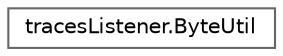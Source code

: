 digraph "Graphical Class Hierarchy"
{
 // LATEX_PDF_SIZE
  bgcolor="transparent";
  edge [fontname=Helvetica,fontsize=10,labelfontname=Helvetica,labelfontsize=10];
  node [fontname=Helvetica,fontsize=10,shape=box,height=0.2,width=0.4];
  rankdir="LR";
  Node0 [id="Node000000",label="tracesListener.ByteUtil",height=0.2,width=0.4,color="grey40", fillcolor="white", style="filled",URL="$classtraces_listener_1_1_byte_util.html",tooltip=" "];
}
